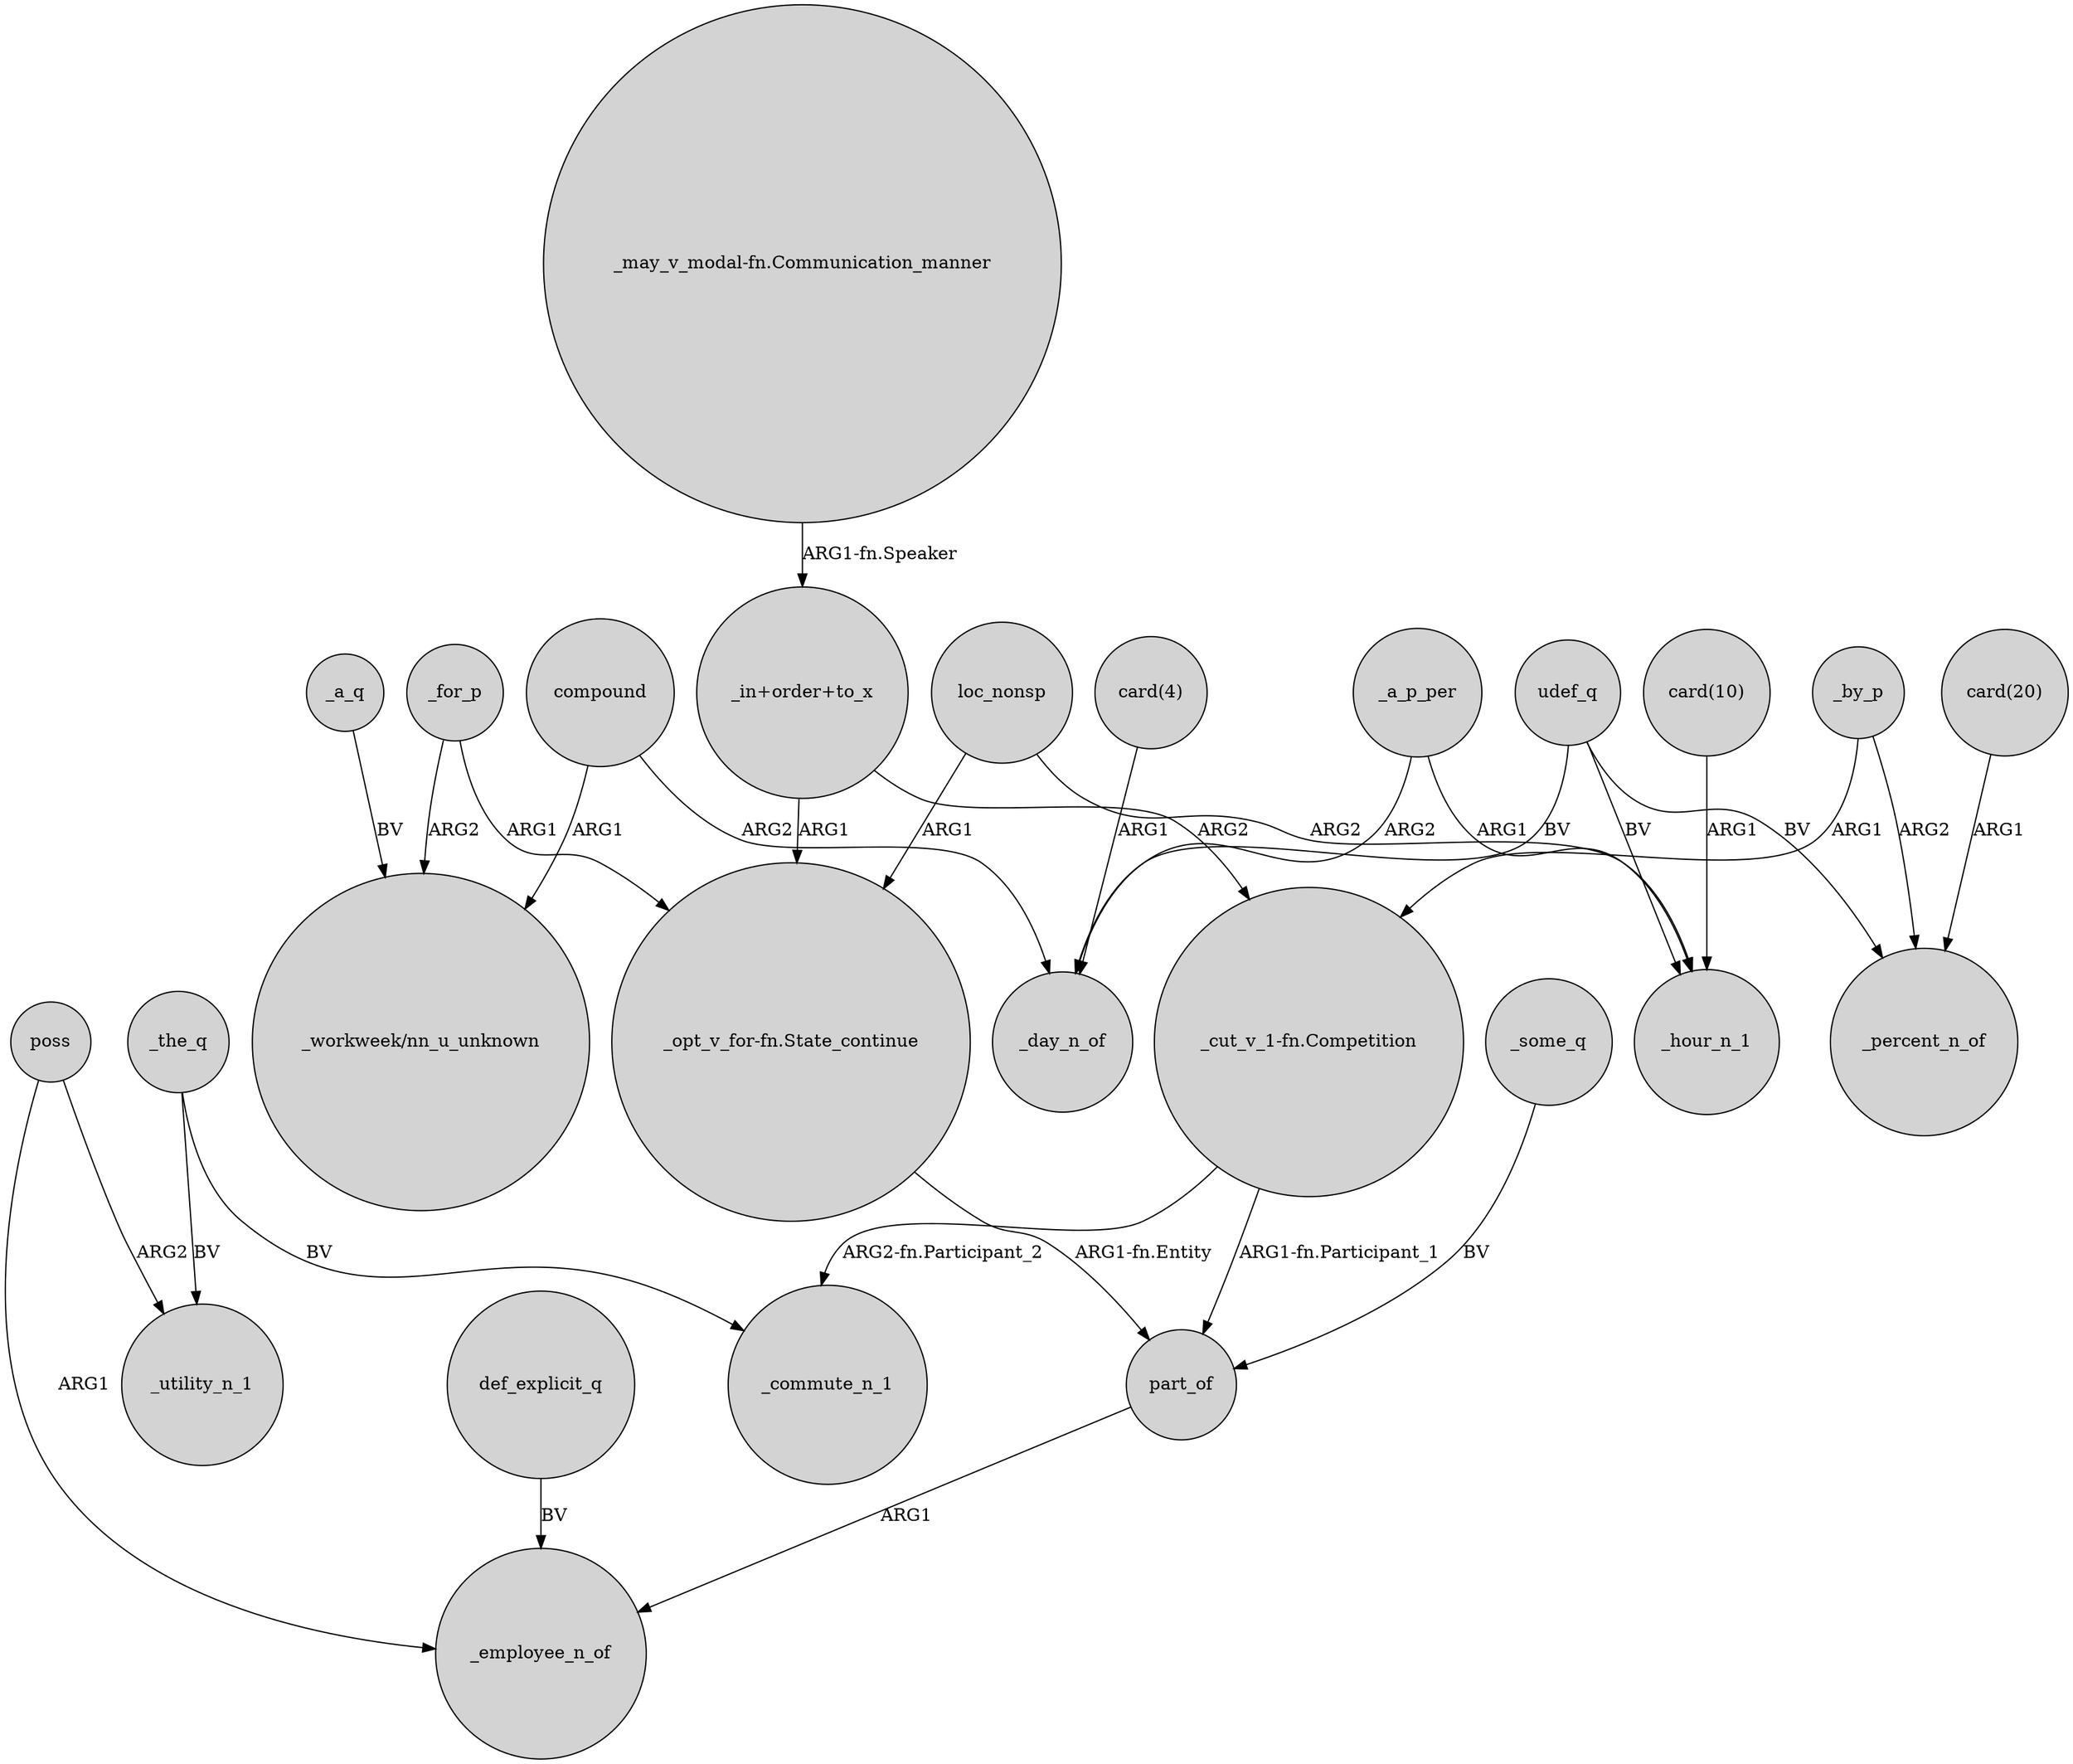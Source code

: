 digraph {
	node [shape=circle style=filled]
	_the_q -> _commute_n_1 [label=BV]
	_a_p_per -> _day_n_of [label=ARG2]
	compound -> _day_n_of [label=ARG2]
	"_cut_v_1-fn.Competition" -> part_of [label="ARG1-fn.Participant_1"]
	"card(20)" -> _percent_n_of [label=ARG1]
	"card(10)" -> _hour_n_1 [label=ARG1]
	_by_p -> _percent_n_of [label=ARG2]
	"_may_v_modal-fn.Communication_manner" -> "_in+order+to_x" [label="ARG1-fn.Speaker"]
	_for_p -> "_opt_v_for-fn.State_continue" [label=ARG1]
	_by_p -> "_cut_v_1-fn.Competition" [label=ARG1]
	_a_q -> "_workweek/nn_u_unknown" [label=BV]
	_for_p -> "_workweek/nn_u_unknown" [label=ARG2]
	def_explicit_q -> _employee_n_of [label=BV]
	poss -> _utility_n_1 [label=ARG2]
	udef_q -> _day_n_of [label=BV]
	udef_q -> _percent_n_of [label=BV]
	_some_q -> part_of [label=BV]
	udef_q -> _hour_n_1 [label=BV]
	"_in+order+to_x" -> "_opt_v_for-fn.State_continue" [label=ARG1]
	part_of -> _employee_n_of [label=ARG1]
	"_cut_v_1-fn.Competition" -> _commute_n_1 [label="ARG2-fn.Participant_2"]
	"_opt_v_for-fn.State_continue" -> part_of [label="ARG1-fn.Entity"]
	loc_nonsp -> "_opt_v_for-fn.State_continue" [label=ARG1]
	compound -> "_workweek/nn_u_unknown" [label=ARG1]
	_a_p_per -> _hour_n_1 [label=ARG1]
	"_in+order+to_x" -> "_cut_v_1-fn.Competition" [label=ARG2]
	"card(4)" -> _day_n_of [label=ARG1]
	poss -> _employee_n_of [label=ARG1]
	_the_q -> _utility_n_1 [label=BV]
	loc_nonsp -> _hour_n_1 [label=ARG2]
}
